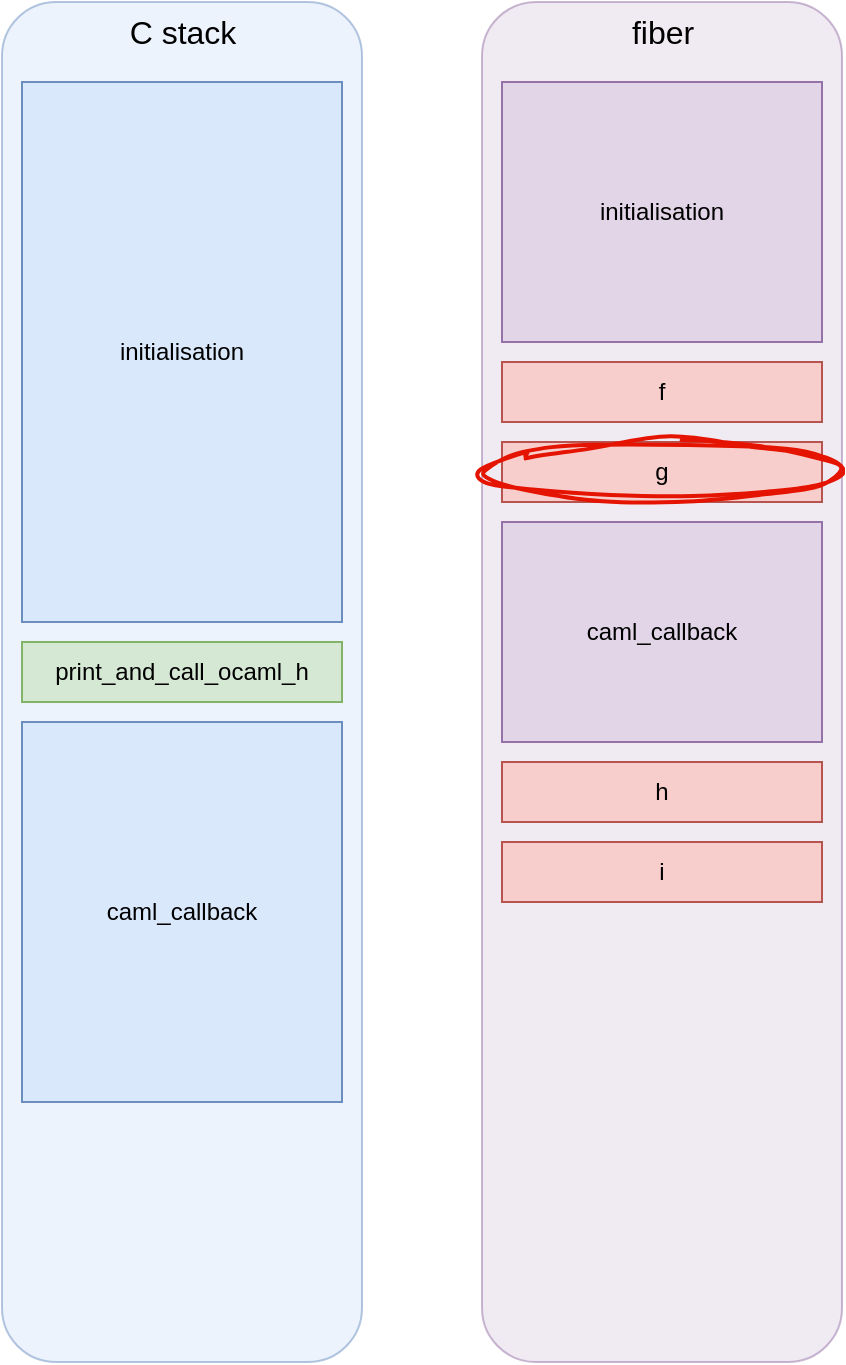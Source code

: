 <mxfile version="20.8.16" type="device"><diagram name="Page-1" id="fGvfJEpyNB1wr5ypj0Vj"><mxGraphModel dx="2022" dy="695" grid="1" gridSize="10" guides="1" tooltips="1" connect="1" arrows="1" fold="1" page="1" pageScale="1" pageWidth="827" pageHeight="1169" math="0" shadow="0"><root><mxCell id="0"/><mxCell id="siU_tqEIsAGhZ9YfezYa-1" value="Step1" parent="0" visible="0"/><mxCell id="siU_tqEIsAGhZ9YfezYa-2" value="" style="rounded=1;whiteSpace=wrap;html=1;fillColor=#dae8fc;strokeColor=#6c8ebf;fillStyle=auto;opacity=50;" parent="siU_tqEIsAGhZ9YfezYa-1" vertex="1"><mxGeometry x="-760" y="40" width="180" height="680" as="geometry"/></mxCell><mxCell id="siU_tqEIsAGhZ9YfezYa-3" value="&lt;div&gt;main&lt;/div&gt;" style="rounded=0;whiteSpace=wrap;html=1;fillColor=#dae8fc;strokeColor=#6c8ebf;" parent="siU_tqEIsAGhZ9YfezYa-1" vertex="1"><mxGeometry x="-750" y="80" width="160" height="20" as="geometry"/></mxCell><mxCell id="siU_tqEIsAGhZ9YfezYa-4" value="caml_main" style="rounded=0;whiteSpace=wrap;html=1;fillColor=#dae8fc;strokeColor=#6c8ebf;" parent="siU_tqEIsAGhZ9YfezYa-1" vertex="1"><mxGeometry x="-750" y="110" width="160" height="20" as="geometry"/></mxCell><mxCell id="siU_tqEIsAGhZ9YfezYa-5" value="caml_startup" style="rounded=0;whiteSpace=wrap;html=1;fillColor=#dae8fc;strokeColor=#6c8ebf;" parent="siU_tqEIsAGhZ9YfezYa-1" vertex="1"><mxGeometry x="-750" y="140" width="160" height="20" as="geometry"/></mxCell><mxCell id="siU_tqEIsAGhZ9YfezYa-6" value="caml_startup_exn" style="rounded=0;whiteSpace=wrap;html=1;fillColor=#dae8fc;strokeColor=#6c8ebf;" parent="siU_tqEIsAGhZ9YfezYa-1" vertex="1"><mxGeometry x="-750" y="200" width="160" height="20" as="geometry"/></mxCell><mxCell id="siU_tqEIsAGhZ9YfezYa-7" value="caml_start_program" style="rounded=0;whiteSpace=wrap;html=1;fillColor=#dae8fc;strokeColor=#6c8ebf;" parent="siU_tqEIsAGhZ9YfezYa-1" vertex="1"><mxGeometry x="-750" y="230" width="160" height="20" as="geometry"/></mxCell><mxCell id="siU_tqEIsAGhZ9YfezYa-8" value="caml_startup_common" style="rounded=0;whiteSpace=wrap;html=1;fillColor=#dae8fc;strokeColor=#6c8ebf;" parent="siU_tqEIsAGhZ9YfezYa-1" vertex="1"><mxGeometry x="-750" y="170" width="160" height="20" as="geometry"/></mxCell><mxCell id="siU_tqEIsAGhZ9YfezYa-9" value="C stack" style="text;strokeColor=none;fillColor=none;html=1;fontSize=16;fontStyle=0;verticalAlign=middle;align=center;" parent="siU_tqEIsAGhZ9YfezYa-1" vertex="1"><mxGeometry x="-720" y="40" width="100" height="30" as="geometry"/></mxCell><mxCell id="siU_tqEIsAGhZ9YfezYa-10" value="struct c_stack_link" style="shape=table;startSize=30;container=1;collapsible=0;childLayout=tableLayout;fillColor=#dae8fc;strokeColor=#6c8ebf;rounded=1;" parent="siU_tqEIsAGhZ9YfezYa-1" vertex="1"><mxGeometry x="-750" y="260" width="160" height="90" as="geometry"/></mxCell><mxCell id="siU_tqEIsAGhZ9YfezYa-11" value="" style="shape=tableRow;horizontal=0;startSize=0;swimlaneHead=0;swimlaneBody=0;strokeColor=inherit;top=0;left=0;bottom=0;right=0;collapsible=0;dropTarget=0;fillColor=none;points=[[0,0.5],[1,0.5]];portConstraint=eastwest;" parent="siU_tqEIsAGhZ9YfezYa-10" vertex="1"><mxGeometry y="30" width="160" height="20" as="geometry"/></mxCell><mxCell id="siU_tqEIsAGhZ9YfezYa-12" value="stack_info* stack" style="shape=partialRectangle;html=1;whiteSpace=wrap;connectable=0;strokeColor=inherit;overflow=hidden;fillColor=none;top=0;left=0;bottom=0;right=0;pointerEvents=1;" parent="siU_tqEIsAGhZ9YfezYa-11" vertex="1"><mxGeometry width="160" height="20" as="geometry"><mxRectangle width="160" height="20" as="alternateBounds"/></mxGeometry></mxCell><mxCell id="siU_tqEIsAGhZ9YfezYa-13" value="" style="shape=tableRow;horizontal=0;startSize=0;swimlaneHead=0;swimlaneBody=0;strokeColor=inherit;top=0;left=0;bottom=0;right=0;collapsible=0;dropTarget=0;fillColor=none;points=[[0,0.5],[1,0.5]];portConstraint=eastwest;" parent="siU_tqEIsAGhZ9YfezYa-10" vertex="1"><mxGeometry y="50" width="160" height="20" as="geometry"/></mxCell><mxCell id="siU_tqEIsAGhZ9YfezYa-14" value="void* sp" style="shape=partialRectangle;html=1;whiteSpace=wrap;connectable=0;strokeColor=inherit;overflow=hidden;fillColor=none;top=0;left=0;bottom=0;right=0;pointerEvents=1;" parent="siU_tqEIsAGhZ9YfezYa-13" vertex="1"><mxGeometry width="160" height="20" as="geometry"><mxRectangle width="160" height="20" as="alternateBounds"/></mxGeometry></mxCell><mxCell id="siU_tqEIsAGhZ9YfezYa-15" value="" style="shape=tableRow;horizontal=0;startSize=0;swimlaneHead=0;swimlaneBody=0;strokeColor=inherit;top=0;left=0;bottom=0;right=0;collapsible=0;dropTarget=0;fillColor=none;points=[[0,0.5],[1,0.5]];portConstraint=eastwest;" parent="siU_tqEIsAGhZ9YfezYa-10" vertex="1"><mxGeometry y="70" width="160" height="20" as="geometry"/></mxCell><mxCell id="siU_tqEIsAGhZ9YfezYa-16" value="c_stack_link* prev" style="shape=partialRectangle;html=1;whiteSpace=wrap;connectable=0;strokeColor=inherit;overflow=hidden;fillColor=none;top=0;left=0;bottom=0;right=0;pointerEvents=1;" parent="siU_tqEIsAGhZ9YfezYa-15" vertex="1"><mxGeometry width="160" height="20" as="geometry"><mxRectangle width="160" height="20" as="alternateBounds"/></mxGeometry></mxCell><mxCell id="siU_tqEIsAGhZ9YfezYa-29" style="edgeStyle=orthogonalEdgeStyle;rounded=0;orthogonalLoop=1;jettySize=auto;html=1;" parent="siU_tqEIsAGhZ9YfezYa-1" edge="1"><mxGeometry relative="1" as="geometry"><mxPoint x="-660" y="620" as="sourcePoint"/></mxGeometry></mxCell><mxCell id="siU_tqEIsAGhZ9YfezYa-87" value="" style="rounded=1;whiteSpace=wrap;html=1;fillColor=#e1d5e7;strokeColor=#9673a6;opacity=50;" parent="siU_tqEIsAGhZ9YfezYa-1" vertex="1"><mxGeometry x="-520" y="40" width="180" height="680" as="geometry"/></mxCell><mxCell id="siU_tqEIsAGhZ9YfezYa-88" value="fiber" style="text;strokeColor=none;fillColor=none;html=1;fontSize=16;fontStyle=0;verticalAlign=middle;align=center;" parent="siU_tqEIsAGhZ9YfezYa-1" vertex="1"><mxGeometry x="-480" y="45" width="100" height="30" as="geometry"/></mxCell><mxCell id="siU_tqEIsAGhZ9YfezYa-89" value="struct stack_handler" style="shape=table;startSize=30;container=1;collapsible=0;childLayout=tableLayout;fillColor=#e1d5e7;strokeColor=#9673a6;rounded=1;" parent="siU_tqEIsAGhZ9YfezYa-1" vertex="1"><mxGeometry x="-510" y="80" width="160" height="50" as="geometry"/></mxCell><mxCell id="siU_tqEIsAGhZ9YfezYa-90" value="" style="shape=tableRow;horizontal=0;startSize=0;swimlaneHead=0;swimlaneBody=0;strokeColor=inherit;top=0;left=0;bottom=0;right=0;collapsible=0;dropTarget=0;fillColor=none;points=[[0,0.5],[1,0.5]];portConstraint=eastwest;" parent="siU_tqEIsAGhZ9YfezYa-89" vertex="1"><mxGeometry y="30" width="160" height="20" as="geometry"/></mxCell><mxCell id="siU_tqEIsAGhZ9YfezYa-91" value="..." style="shape=partialRectangle;html=1;whiteSpace=wrap;connectable=0;strokeColor=inherit;overflow=hidden;fillColor=none;top=0;left=0;bottom=0;right=0;pointerEvents=1;" parent="siU_tqEIsAGhZ9YfezYa-90" vertex="1"><mxGeometry width="160" height="20" as="geometry"><mxRectangle width="160" height="20" as="alternateBounds"/></mxGeometry></mxCell><mxCell id="siU_tqEIsAGhZ9YfezYa-92" value="struct stack_info" style="shape=table;startSize=30;container=1;collapsible=0;childLayout=tableLayout;fillColor=#e1d5e7;strokeColor=#9673a6;rounded=1;" parent="siU_tqEIsAGhZ9YfezYa-1" vertex="1"><mxGeometry x="-509" y="640" width="159" height="64" as="geometry"/></mxCell><mxCell id="siU_tqEIsAGhZ9YfezYa-93" value="" style="shape=tableRow;horizontal=0;startSize=0;swimlaneHead=0;swimlaneBody=0;strokeColor=inherit;top=0;left=0;bottom=0;right=0;collapsible=0;dropTarget=0;fillColor=none;points=[[0,0.5],[1,0.5]];portConstraint=eastwest;" parent="siU_tqEIsAGhZ9YfezYa-92" vertex="1"><mxGeometry y="30" width="159" height="17" as="geometry"/></mxCell><mxCell id="siU_tqEIsAGhZ9YfezYa-94" value="void* sp" style="shape=partialRectangle;html=1;whiteSpace=wrap;connectable=0;strokeColor=inherit;overflow=hidden;fillColor=none;top=0;left=0;bottom=0;right=0;pointerEvents=1;" parent="siU_tqEIsAGhZ9YfezYa-93" vertex="1"><mxGeometry width="159" height="17" as="geometry"><mxRectangle width="159" height="17" as="alternateBounds"/></mxGeometry></mxCell><mxCell id="siU_tqEIsAGhZ9YfezYa-95" style="shape=tableRow;horizontal=0;startSize=0;swimlaneHead=0;swimlaneBody=0;strokeColor=inherit;top=0;left=0;bottom=0;right=0;collapsible=0;dropTarget=0;fillColor=none;points=[[0,0.5],[1,0.5]];portConstraint=eastwest;" parent="siU_tqEIsAGhZ9YfezYa-92" vertex="1"><mxGeometry y="47" width="159" height="17" as="geometry"/></mxCell><mxCell id="siU_tqEIsAGhZ9YfezYa-96" value="&lt;div&gt;...&lt;/div&gt;&lt;div&gt;&lt;br&gt;&lt;/div&gt;" style="shape=partialRectangle;html=1;whiteSpace=wrap;connectable=0;strokeColor=inherit;overflow=hidden;fillColor=none;top=0;left=0;bottom=0;right=0;pointerEvents=1;" parent="siU_tqEIsAGhZ9YfezYa-95" vertex="1"><mxGeometry width="159" height="17" as="geometry"><mxRectangle width="159" height="17" as="alternateBounds"/></mxGeometry></mxCell><mxCell id="siU_tqEIsAGhZ9YfezYa-97" value="f" style="rounded=0;whiteSpace=wrap;html=1;fillColor=#f8cecc;strokeColor=#b85450;" parent="siU_tqEIsAGhZ9YfezYa-1" vertex="1"><mxGeometry x="-510" y="220" width="160" height="30" as="geometry"/></mxCell><mxCell id="siU_tqEIsAGhZ9YfezYa-98" value="g" style="rounded=0;whiteSpace=wrap;html=1;fillColor=#f8cecc;strokeColor=#b85450;" parent="siU_tqEIsAGhZ9YfezYa-1" vertex="1"><mxGeometry x="-510" y="260" width="160" height="30" as="geometry"/></mxCell><mxCell id="siU_tqEIsAGhZ9YfezYa-99" value="caml_start_program" style="shape=table;startSize=30;container=1;collapsible=0;childLayout=tableLayout;fillColor=#e1d5e7;strokeColor=#9673a6;" parent="siU_tqEIsAGhZ9YfezYa-1" vertex="1"><mxGeometry x="-510" y="140" width="160" height="70" as="geometry"/></mxCell><mxCell id="siU_tqEIsAGhZ9YfezYa-100" value="" style="shape=tableRow;horizontal=0;startSize=0;swimlaneHead=0;swimlaneBody=0;strokeColor=inherit;top=0;left=0;bottom=0;right=0;collapsible=0;dropTarget=0;fillColor=none;points=[[0,0.5],[1,0.5]];portConstraint=eastwest;" parent="siU_tqEIsAGhZ9YfezYa-99" vertex="1"><mxGeometry y="30" width="160" height="20" as="geometry"/></mxCell><mxCell id="siU_tqEIsAGhZ9YfezYa-101" value="DWARF, GC regs" style="shape=partialRectangle;html=1;whiteSpace=wrap;connectable=0;strokeColor=inherit;overflow=hidden;fillColor=none;top=0;left=0;bottom=0;right=0;pointerEvents=1;" parent="siU_tqEIsAGhZ9YfezYa-100" vertex="1"><mxGeometry width="160" height="20" as="geometry"><mxRectangle width="160" height="20" as="alternateBounds"/></mxGeometry></mxCell><mxCell id="siU_tqEIsAGhZ9YfezYa-102" value="" style="shape=tableRow;horizontal=0;startSize=0;swimlaneHead=0;swimlaneBody=0;strokeColor=inherit;top=0;left=0;bottom=0;right=0;collapsible=0;dropTarget=0;fillColor=none;points=[[0,0.5],[1,0.5]];portConstraint=eastwest;" parent="siU_tqEIsAGhZ9YfezYa-99" vertex="1"><mxGeometry y="50" width="160" height="20" as="geometry"/></mxCell><mxCell id="siU_tqEIsAGhZ9YfezYa-103" value="exn handler" style="shape=partialRectangle;html=1;whiteSpace=wrap;connectable=0;strokeColor=inherit;overflow=hidden;fillColor=none;top=0;left=0;bottom=0;right=0;pointerEvents=1;" parent="siU_tqEIsAGhZ9YfezYa-102" vertex="1"><mxGeometry width="160" height="20" as="geometry"><mxRectangle width="160" height="20" as="alternateBounds"/></mxGeometry></mxCell><mxCell id="siU_tqEIsAGhZ9YfezYa-141" style="edgeStyle=orthogonalEdgeStyle;rounded=0;orthogonalLoop=1;jettySize=auto;html=1;exitX=1;exitY=0.5;exitDx=0;exitDy=0;entryX=0;entryY=0.5;entryDx=0;entryDy=0;" parent="siU_tqEIsAGhZ9YfezYa-1" source="siU_tqEIsAGhZ9YfezYa-11" target="siU_tqEIsAGhZ9YfezYa-95" edge="1"><mxGeometry relative="1" as="geometry"/></mxCell><mxCell id="ZRPMn2CeN0fvS17Dsrww-6" value="Step1_simple" parent="0"/><mxCell id="ZRPMn2CeN0fvS17Dsrww-25" value="" style="rounded=1;whiteSpace=wrap;html=1;fillColor=#e1d5e7;strokeColor=#9673a6;opacity=50;" vertex="1" parent="ZRPMn2CeN0fvS17Dsrww-6"><mxGeometry x="-520" y="40" width="180" height="680" as="geometry"/></mxCell><mxCell id="ZRPMn2CeN0fvS17Dsrww-10" value="" style="rounded=1;whiteSpace=wrap;html=1;fillColor=#dae8fc;strokeColor=#6c8ebf;fillStyle=auto;opacity=50;" vertex="1" parent="ZRPMn2CeN0fvS17Dsrww-6"><mxGeometry x="-760" y="40" width="180" height="680" as="geometry"/></mxCell><mxCell id="ZRPMn2CeN0fvS17Dsrww-8" value="&lt;div&gt;initialisation&lt;/div&gt;" style="rounded=0;whiteSpace=wrap;html=1;fillColor=#dae8fc;strokeColor=#6c8ebf;" vertex="1" parent="ZRPMn2CeN0fvS17Dsrww-6"><mxGeometry x="-750" y="80" width="160" height="270" as="geometry"/></mxCell><mxCell id="ZRPMn2CeN0fvS17Dsrww-9" value="initialisation" style="rounded=0;whiteSpace=wrap;html=1;fillColor=#e1d5e7;strokeColor=#9673a6;" vertex="1" parent="ZRPMn2CeN0fvS17Dsrww-6"><mxGeometry x="-510" y="80" width="160" height="130" as="geometry"/></mxCell><mxCell id="ZRPMn2CeN0fvS17Dsrww-17" value="C stack" style="text;strokeColor=none;fillColor=none;html=1;fontSize=16;fontStyle=0;verticalAlign=middle;align=center;" vertex="1" parent="ZRPMn2CeN0fvS17Dsrww-6"><mxGeometry x="-720" y="40" width="100" height="30" as="geometry"/></mxCell><mxCell id="ZRPMn2CeN0fvS17Dsrww-26" value="fiber" style="text;strokeColor=none;fillColor=none;html=1;fontSize=16;fontStyle=0;verticalAlign=middle;align=center;" vertex="1" parent="ZRPMn2CeN0fvS17Dsrww-6"><mxGeometry x="-480" y="40" width="100" height="30" as="geometry"/></mxCell><mxCell id="ZRPMn2CeN0fvS17Dsrww-35" value="f" style="rounded=0;whiteSpace=wrap;html=1;fillColor=#f8cecc;strokeColor=#b85450;" vertex="1" parent="ZRPMn2CeN0fvS17Dsrww-6"><mxGeometry x="-510" y="220" width="160" height="30" as="geometry"/></mxCell><mxCell id="ZRPMn2CeN0fvS17Dsrww-36" value="g" style="rounded=0;whiteSpace=wrap;html=1;fillColor=#f8cecc;strokeColor=#b85450;" vertex="1" parent="ZRPMn2CeN0fvS17Dsrww-6"><mxGeometry x="-510" y="260" width="160" height="30" as="geometry"/></mxCell><mxCell id="siU_tqEIsAGhZ9YfezYa-104" value="Step2" parent="0" visible="0"/><mxCell id="siU_tqEIsAGhZ9YfezYa-105" value="caml_c_call" style="rounded=0;whiteSpace=wrap;html=1;fillColor=#e1d5e7;strokeColor=#9673a6;" parent="siU_tqEIsAGhZ9YfezYa-104" vertex="1"><mxGeometry x="-510" y="300" width="160" height="20" as="geometry"/></mxCell><mxCell id="siU_tqEIsAGhZ9YfezYa-106" style="edgeStyle=orthogonalEdgeStyle;rounded=0;orthogonalLoop=1;jettySize=auto;html=1;exitX=1;exitY=0.5;exitDx=0;exitDy=0;entryX=1;entryY=0.5;entryDx=0;entryDy=0;dashed=1;" parent="siU_tqEIsAGhZ9YfezYa-104" target="siU_tqEIsAGhZ9YfezYa-105" edge="1"><mxGeometry relative="1" as="geometry"><Array as="points"><mxPoint x="-320" y="679"/><mxPoint x="-320" y="310"/></Array><mxPoint x="-350" y="678.5" as="sourcePoint"/></mxGeometry></mxCell><mxCell id="siU_tqEIsAGhZ9YfezYa-107" value="print_and_call_ocaml_h" style="rounded=0;whiteSpace=wrap;html=1;fillColor=#d5e8d4;strokeColor=#82b366;" parent="siU_tqEIsAGhZ9YfezYa-104" vertex="1"><mxGeometry x="-750" y="360" width="160" height="30" as="geometry"/></mxCell><mxCell id="ZRPMn2CeN0fvS17Dsrww-43" value="Step2_simple" parent="0"/><mxCell id="ZRPMn2CeN0fvS17Dsrww-46" value="print_and_call_ocaml_h" style="rounded=0;whiteSpace=wrap;html=1;fillColor=#d5e8d4;strokeColor=#82b366;" vertex="1" parent="ZRPMn2CeN0fvS17Dsrww-43"><mxGeometry x="-750" y="360" width="160" height="30" as="geometry"/></mxCell><mxCell id="siU_tqEIsAGhZ9YfezYa-47" value="Step3.1" style="locked=1;" parent="0" visible="0"/><mxCell id="siU_tqEIsAGhZ9YfezYa-109" value="caml_callback" style="rounded=0;whiteSpace=wrap;html=1;fillColor=#dae8fc;strokeColor=#6c8ebf;" parent="siU_tqEIsAGhZ9YfezYa-47" vertex="1"><mxGeometry x="-750" y="400" width="160" height="20" as="geometry"/></mxCell><mxCell id="siU_tqEIsAGhZ9YfezYa-142" value="Step3.2" parent="0" visible="0"/><mxCell id="siU_tqEIsAGhZ9YfezYa-143" value="caml_callback_exn" style="rounded=0;whiteSpace=wrap;html=1;fillColor=#dae8fc;strokeColor=#6c8ebf;" parent="siU_tqEIsAGhZ9YfezYa-142" vertex="1"><mxGeometry x="-750" y="430" width="160" height="20" as="geometry"/></mxCell><mxCell id="siU_tqEIsAGhZ9YfezYa-144" value="caml_callback_asm/&lt;br&gt;caml_start_program" style="rounded=0;whiteSpace=wrap;html=1;fillColor=#dae8fc;strokeColor=#6c8ebf;" parent="siU_tqEIsAGhZ9YfezYa-142" vertex="1"><mxGeometry x="-750" y="460" width="160" height="30" as="geometry"/></mxCell><mxCell id="siU_tqEIsAGhZ9YfezYa-145" value="struct c_stack_link" style="shape=table;startSize=30;container=1;collapsible=0;childLayout=tableLayout;fillColor=#dae8fc;strokeColor=#6c8ebf;rounded=1;" parent="siU_tqEIsAGhZ9YfezYa-142" vertex="1"><mxGeometry x="-750" y="500" width="160" height="90" as="geometry"/></mxCell><mxCell id="siU_tqEIsAGhZ9YfezYa-146" value="" style="shape=tableRow;horizontal=0;startSize=0;swimlaneHead=0;swimlaneBody=0;strokeColor=inherit;top=0;left=0;bottom=0;right=0;collapsible=0;dropTarget=0;fillColor=none;points=[[0,0.5],[1,0.5]];portConstraint=eastwest;" parent="siU_tqEIsAGhZ9YfezYa-145" vertex="1"><mxGeometry y="30" width="160" height="20" as="geometry"/></mxCell><mxCell id="siU_tqEIsAGhZ9YfezYa-147" value="stack_info* stack" style="shape=partialRectangle;html=1;whiteSpace=wrap;connectable=0;strokeColor=inherit;overflow=hidden;fillColor=none;top=0;left=0;bottom=0;right=0;pointerEvents=1;" parent="siU_tqEIsAGhZ9YfezYa-146" vertex="1"><mxGeometry width="160" height="20" as="geometry"><mxRectangle width="160" height="20" as="alternateBounds"/></mxGeometry></mxCell><mxCell id="siU_tqEIsAGhZ9YfezYa-148" value="" style="shape=tableRow;horizontal=0;startSize=0;swimlaneHead=0;swimlaneBody=0;strokeColor=inherit;top=0;left=0;bottom=0;right=0;collapsible=0;dropTarget=0;fillColor=none;points=[[0,0.5],[1,0.5]];portConstraint=eastwest;" parent="siU_tqEIsAGhZ9YfezYa-145" vertex="1"><mxGeometry y="50" width="160" height="20" as="geometry"/></mxCell><mxCell id="siU_tqEIsAGhZ9YfezYa-149" value="void* sp" style="shape=partialRectangle;html=1;whiteSpace=wrap;connectable=0;strokeColor=inherit;overflow=hidden;fillColor=none;top=0;left=0;bottom=0;right=0;pointerEvents=1;" parent="siU_tqEIsAGhZ9YfezYa-148" vertex="1"><mxGeometry width="160" height="20" as="geometry"><mxRectangle width="160" height="20" as="alternateBounds"/></mxGeometry></mxCell><mxCell id="siU_tqEIsAGhZ9YfezYa-150" value="" style="shape=tableRow;horizontal=0;startSize=0;swimlaneHead=0;swimlaneBody=0;strokeColor=inherit;top=0;left=0;bottom=0;right=0;collapsible=0;dropTarget=0;fillColor=none;points=[[0,0.5],[1,0.5]];portConstraint=eastwest;" parent="siU_tqEIsAGhZ9YfezYa-145" vertex="1"><mxGeometry y="70" width="160" height="20" as="geometry"/></mxCell><mxCell id="siU_tqEIsAGhZ9YfezYa-151" value="c_stack_link* prev" style="shape=partialRectangle;html=1;whiteSpace=wrap;connectable=0;strokeColor=inherit;overflow=hidden;fillColor=none;top=0;left=0;bottom=0;right=0;pointerEvents=1;" parent="siU_tqEIsAGhZ9YfezYa-150" vertex="1"><mxGeometry width="160" height="20" as="geometry"><mxRectangle width="160" height="20" as="alternateBounds"/></mxGeometry></mxCell><mxCell id="siU_tqEIsAGhZ9YfezYa-152" style="edgeStyle=orthogonalEdgeStyle;rounded=0;orthogonalLoop=1;jettySize=auto;html=1;exitX=0;exitY=0.5;exitDx=0;exitDy=0;" parent="siU_tqEIsAGhZ9YfezYa-142" source="siU_tqEIsAGhZ9YfezYa-150" edge="1"><mxGeometry relative="1" as="geometry"><Array as="points"><mxPoint x="-770" y="580"/><mxPoint x="-770" y="272"/></Array><mxPoint x="-750" y="272" as="targetPoint"/><mxPoint x="-740" y="580" as="sourcePoint"/></mxGeometry></mxCell><mxCell id="ZRPMn2CeN0fvS17Dsrww-47" value="Step3_simple" parent="0"/><mxCell id="ZRPMn2CeN0fvS17Dsrww-58" value="caml_callback" style="rounded=0;whiteSpace=wrap;html=1;fillColor=#dae8fc;strokeColor=#6c8ebf;" vertex="1" parent="ZRPMn2CeN0fvS17Dsrww-47"><mxGeometry x="-750" y="400" width="160" height="190" as="geometry"/></mxCell><mxCell id="siU_tqEIsAGhZ9YfezYa-108" value="Step4" style="" parent="0" visible="0"/><mxCell id="siU_tqEIsAGhZ9YfezYa-127" value="h" style="rounded=0;whiteSpace=wrap;html=1;fillColor=#f8cecc;strokeColor=#b85450;" parent="siU_tqEIsAGhZ9YfezYa-108" vertex="1"><mxGeometry x="-510" y="420" width="160" height="30" as="geometry"/></mxCell><mxCell id="siU_tqEIsAGhZ9YfezYa-128" value="i" style="rounded=0;whiteSpace=wrap;html=1;fillColor=#f8cecc;strokeColor=#b85450;" parent="siU_tqEIsAGhZ9YfezYa-108" vertex="1"><mxGeometry x="-510" y="460" width="160" height="30" as="geometry"/></mxCell><mxCell id="75412L5vuf7un3VHbCTK-0" value="Step4.1" parent="0" visible="0"/><mxCell id="75412L5vuf7un3VHbCTK-1" value="caml_start_program" style="shape=table;startSize=30;container=1;collapsible=0;childLayout=tableLayout;fillColor=#e1d5e7;strokeColor=#9673a6;" parent="75412L5vuf7un3VHbCTK-0" vertex="1"><mxGeometry x="-510" y="330" width="160" height="77.5" as="geometry"/></mxCell><mxCell id="75412L5vuf7un3VHbCTK-2" value="" style="shape=tableRow;horizontal=0;startSize=0;swimlaneHead=0;swimlaneBody=0;strokeColor=inherit;top=0;left=0;bottom=0;right=0;collapsible=0;dropTarget=0;fillColor=none;points=[[0,0.5],[1,0.5]];portConstraint=eastwest;" parent="75412L5vuf7un3VHbCTK-1" vertex="1"><mxGeometry y="30" width="160" height="24" as="geometry"/></mxCell><mxCell id="75412L5vuf7un3VHbCTK-3" value="DWARF, GC regs" style="shape=partialRectangle;html=1;whiteSpace=wrap;connectable=0;strokeColor=inherit;overflow=hidden;fillColor=none;top=0;left=0;bottom=0;right=0;pointerEvents=1;" parent="75412L5vuf7un3VHbCTK-2" vertex="1"><mxGeometry width="160" height="24" as="geometry"><mxRectangle width="160" height="24" as="alternateBounds"/></mxGeometry></mxCell><mxCell id="75412L5vuf7un3VHbCTK-4" value="" style="shape=tableRow;horizontal=0;startSize=0;swimlaneHead=0;swimlaneBody=0;strokeColor=inherit;top=0;left=0;bottom=0;right=0;collapsible=0;dropTarget=0;fillColor=none;points=[[0,0.5],[1,0.5]];portConstraint=eastwest;" parent="75412L5vuf7un3VHbCTK-1" vertex="1"><mxGeometry y="54" width="160" height="24" as="geometry"/></mxCell><mxCell id="75412L5vuf7un3VHbCTK-5" value="exn handler" style="shape=partialRectangle;html=1;whiteSpace=wrap;connectable=0;strokeColor=inherit;overflow=hidden;fillColor=none;top=0;left=0;bottom=0;right=0;pointerEvents=1;" parent="75412L5vuf7un3VHbCTK-4" vertex="1"><mxGeometry width="160" height="24" as="geometry"><mxRectangle width="160" height="24" as="alternateBounds"/></mxGeometry></mxCell><mxCell id="75412L5vuf7un3VHbCTK-6" style="edgeStyle=orthogonalEdgeStyle;rounded=0;orthogonalLoop=1;jettySize=auto;html=1;exitX=1;exitY=0.5;exitDx=0;exitDy=0;entryX=1;entryY=0.5;entryDx=0;entryDy=0;dashed=1;" parent="75412L5vuf7un3VHbCTK-0" source="75412L5vuf7un3VHbCTK-4" edge="1"><mxGeometry relative="1" as="geometry"><mxPoint x="-350" y="200" as="targetPoint"/><Array as="points"><mxPoint x="-330" y="396"/><mxPoint x="-330" y="200"/></Array></mxGeometry></mxCell><mxCell id="ZRPMn2CeN0fvS17Dsrww-59" value="Step4.1_simple" parent="0"/><mxCell id="ZRPMn2CeN0fvS17Dsrww-60" value="caml_callback" style="rounded=0;whiteSpace=wrap;html=1;fillColor=#e1d5e7;strokeColor=#9673a6;" vertex="1" parent="ZRPMn2CeN0fvS17Dsrww-59"><mxGeometry x="-510" y="300" width="160" height="110" as="geometry"/></mxCell><mxCell id="ZRPMn2CeN0fvS17Dsrww-61" value="h" style="rounded=0;whiteSpace=wrap;html=1;fillColor=#f8cecc;strokeColor=#b85450;" vertex="1" parent="ZRPMn2CeN0fvS17Dsrww-59"><mxGeometry x="-510" y="420" width="160" height="30" as="geometry"/></mxCell><mxCell id="ZRPMn2CeN0fvS17Dsrww-62" value="i" style="rounded=0;whiteSpace=wrap;html=1;fillColor=#f8cecc;strokeColor=#b85450;" vertex="1" parent="ZRPMn2CeN0fvS17Dsrww-59"><mxGeometry x="-510" y="460" width="160" height="30" as="geometry"/></mxCell><mxCell id="siU_tqEIsAGhZ9YfezYa-32" value="Step4.2" style="" parent="0" visible="0"/><mxCell id="siU_tqEIsAGhZ9YfezYa-159" style="edgeStyle=orthogonalEdgeStyle;rounded=0;orthogonalLoop=1;jettySize=auto;html=1;entryX=0.578;entryY=0.151;entryDx=0;entryDy=0;entryPerimeter=0;" parent="siU_tqEIsAGhZ9YfezYa-32" source="siU_tqEIsAGhZ9YfezYa-136" target="siU_tqEIsAGhZ9YfezYa-137" edge="1"><mxGeometry relative="1" as="geometry"/></mxCell><mxCell id="siU_tqEIsAGhZ9YfezYa-136" value="caml_tsan_exn_func_exit" style="rounded=0;whiteSpace=wrap;html=1;fillColor=#dae8fc;strokeColor=#6c8ebf;" parent="siU_tqEIsAGhZ9YfezYa-32" vertex="1"><mxGeometry x="-750" y="600" width="160" height="20" as="geometry"/></mxCell><mxCell id="siU_tqEIsAGhZ9YfezYa-137" value="h, i" style="ellipse;shape=cloud;whiteSpace=wrap;html=1;fillColor=#fff2cc;strokeColor=#d6b656;" parent="siU_tqEIsAGhZ9YfezYa-32" vertex="1"><mxGeometry x="-720" y="640" width="85" height="50" as="geometry"/></mxCell><mxCell id="siU_tqEIsAGhZ9YfezYa-138" value="caml_raise_exn" style="rounded=0;whiteSpace=wrap;html=1;fillColor=#e1d5e7;strokeColor=#9673a6;" parent="siU_tqEIsAGhZ9YfezYa-32" vertex="1"><mxGeometry x="-510" y="500" width="160" height="20" as="geometry"/></mxCell><mxCell id="siU_tqEIsAGhZ9YfezYa-139" value="" style="ellipse;whiteSpace=wrap;html=1;fillColor=none;strokeColor=#E51400;strokeWidth=2;sketch=1;curveFitting=1;jiggle=2;" parent="siU_tqEIsAGhZ9YfezYa-32" vertex="1"><mxGeometry x="-520" y="420" width="180" height="70" as="geometry"/></mxCell><mxCell id="siU_tqEIsAGhZ9YfezYa-140" style="edgeStyle=orthogonalEdgeStyle;rounded=0;orthogonalLoop=1;jettySize=auto;html=1;exitX=1;exitY=0.5;exitDx=0;exitDy=0;entryX=0;entryY=0.5;entryDx=0;entryDy=0;" parent="siU_tqEIsAGhZ9YfezYa-32" source="siU_tqEIsAGhZ9YfezYa-11" target="siU_tqEIsAGhZ9YfezYa-95" edge="1"><mxGeometry relative="1" as="geometry"/></mxCell><mxCell id="ZRPMn2CeN0fvS17Dsrww-63" value="Step4.2_simple" parent="0" visible="0"/><mxCell id="ZRPMn2CeN0fvS17Dsrww-64" value="" style="ellipse;whiteSpace=wrap;html=1;fillColor=none;strokeColor=#E51400;strokeWidth=2;sketch=1;curveFitting=1;jiggle=2;" vertex="1" parent="ZRPMn2CeN0fvS17Dsrww-63"><mxGeometry x="-520" y="420" width="180" height="70" as="geometry"/></mxCell><mxCell id="siU_tqEIsAGhZ9YfezYa-134" value="Step5" parent="0" visible="0"/><mxCell id="siU_tqEIsAGhZ9YfezYa-153" value="caml_raise_if_exception" style="rounded=0;whiteSpace=wrap;html=1;fillColor=#dae8fc;strokeColor=#6c8ebf;" parent="siU_tqEIsAGhZ9YfezYa-134" vertex="1"><mxGeometry x="-750" y="430" width="160" height="20" as="geometry"/></mxCell><mxCell id="siU_tqEIsAGhZ9YfezYa-154" value="&lt;div&gt;caml_raise&lt;/div&gt;" style="rounded=0;whiteSpace=wrap;html=1;fillColor=#dae8fc;strokeColor=#6c8ebf;" parent="siU_tqEIsAGhZ9YfezYa-134" vertex="1"><mxGeometry x="-750" y="460" width="160" height="20" as="geometry"/></mxCell><mxCell id="siU_tqEIsAGhZ9YfezYa-160" style="edgeStyle=orthogonalEdgeStyle;rounded=0;orthogonalLoop=1;jettySize=auto;html=1;exitX=0.5;exitY=1;exitDx=0;exitDy=0;entryX=0.514;entryY=0.095;entryDx=0;entryDy=0;entryPerimeter=0;" parent="siU_tqEIsAGhZ9YfezYa-134" source="siU_tqEIsAGhZ9YfezYa-156" target="siU_tqEIsAGhZ9YfezYa-157" edge="1"><mxGeometry relative="1" as="geometry"/></mxCell><mxCell id="siU_tqEIsAGhZ9YfezYa-156" value="caml_tsan_exn_func_exit_c" style="rounded=0;whiteSpace=wrap;html=1;fillColor=#dae8fc;strokeColor=#6c8ebf;" parent="siU_tqEIsAGhZ9YfezYa-134" vertex="1"><mxGeometry x="-750" y="490" width="160" height="20" as="geometry"/></mxCell><mxCell id="siU_tqEIsAGhZ9YfezYa-157" value="tsan_func_exit_c&lt;br&gt;&lt;div&gt;caml_raise&lt;/div&gt;&lt;div&gt;caml_callback&lt;br&gt;print_and_call_ocaml_h&lt;/div&gt;" style="ellipse;shape=cloud;whiteSpace=wrap;html=1;fillColor=#fff2cc;strokeColor=#d6b656;" parent="siU_tqEIsAGhZ9YfezYa-134" vertex="1"><mxGeometry x="-760" y="540" width="175" height="105" as="geometry"/></mxCell><mxCell id="siU_tqEIsAGhZ9YfezYa-161" value="" style="ellipse;whiteSpace=wrap;html=1;fillColor=none;strokeColor=#E51400;strokeWidth=2;sketch=1;curveFitting=1;jiggle=2;" parent="siU_tqEIsAGhZ9YfezYa-134" vertex="1"><mxGeometry x="-760" y="360" width="180" height="150" as="geometry"/></mxCell><mxCell id="ZRPMn2CeN0fvS17Dsrww-65" value="Step5_simple" parent="0" visible="0"/><mxCell id="ZRPMn2CeN0fvS17Dsrww-66" value="" style="ellipse;whiteSpace=wrap;html=1;fillColor=none;strokeColor=#E51400;strokeWidth=2;sketch=1;curveFitting=1;jiggle=2;" vertex="1" parent="ZRPMn2CeN0fvS17Dsrww-65"><mxGeometry x="-760" y="360" width="180" height="230" as="geometry"/></mxCell><mxCell id="siU_tqEIsAGhZ9YfezYa-162" value="Step6" parent="0" visible="0"/><mxCell id="siU_tqEIsAGhZ9YfezYa-163" value="&lt;div&gt;caml_raise_exception&lt;/div&gt;" style="rounded=0;whiteSpace=wrap;html=1;fillColor=#dae8fc;strokeColor=#6c8ebf;" parent="siU_tqEIsAGhZ9YfezYa-162" vertex="1"><mxGeometry x="-750" y="430" width="160" height="20" as="geometry"/></mxCell><mxCell id="siU_tqEIsAGhZ9YfezYa-164" style="edgeStyle=orthogonalEdgeStyle;rounded=0;orthogonalLoop=1;jettySize=auto;html=1;" parent="siU_tqEIsAGhZ9YfezYa-162" source="siU_tqEIsAGhZ9YfezYa-165" target="siU_tqEIsAGhZ9YfezYa-166" edge="1"><mxGeometry relative="1" as="geometry"/></mxCell><mxCell id="siU_tqEIsAGhZ9YfezYa-165" value="caml_tsan_exn_func_exit" style="rounded=0;whiteSpace=wrap;html=1;fillColor=#dae8fc;strokeColor=#6c8ebf;" parent="siU_tqEIsAGhZ9YfezYa-162" vertex="1"><mxGeometry x="-750" y="460" width="160" height="20" as="geometry"/></mxCell><mxCell id="siU_tqEIsAGhZ9YfezYa-166" value="g" style="ellipse;shape=cloud;whiteSpace=wrap;html=1;fillColor=#fff2cc;strokeColor=#d6b656;" parent="siU_tqEIsAGhZ9YfezYa-162" vertex="1"><mxGeometry x="-712.5" y="510" width="85" height="50" as="geometry"/></mxCell><mxCell id="siU_tqEIsAGhZ9YfezYa-168" value="" style="ellipse;whiteSpace=wrap;html=1;fillColor=none;strokeColor=#E51400;strokeWidth=2;sketch=1;curveFitting=1;jiggle=2;" parent="siU_tqEIsAGhZ9YfezYa-162" vertex="1"><mxGeometry x="-520" y="260" width="180" height="30" as="geometry"/></mxCell><mxCell id="ZRPMn2CeN0fvS17Dsrww-67" value="Step6_simple" parent="0"/><mxCell id="ZRPMn2CeN0fvS17Dsrww-68" value="" style="ellipse;whiteSpace=wrap;html=1;fillColor=none;strokeColor=#E51400;strokeWidth=2;sketch=1;curveFitting=1;jiggle=2;" vertex="1" parent="ZRPMn2CeN0fvS17Dsrww-67"><mxGeometry x="-520" y="260" width="180" height="30" as="geometry"/></mxCell></root></mxGraphModel></diagram></mxfile>